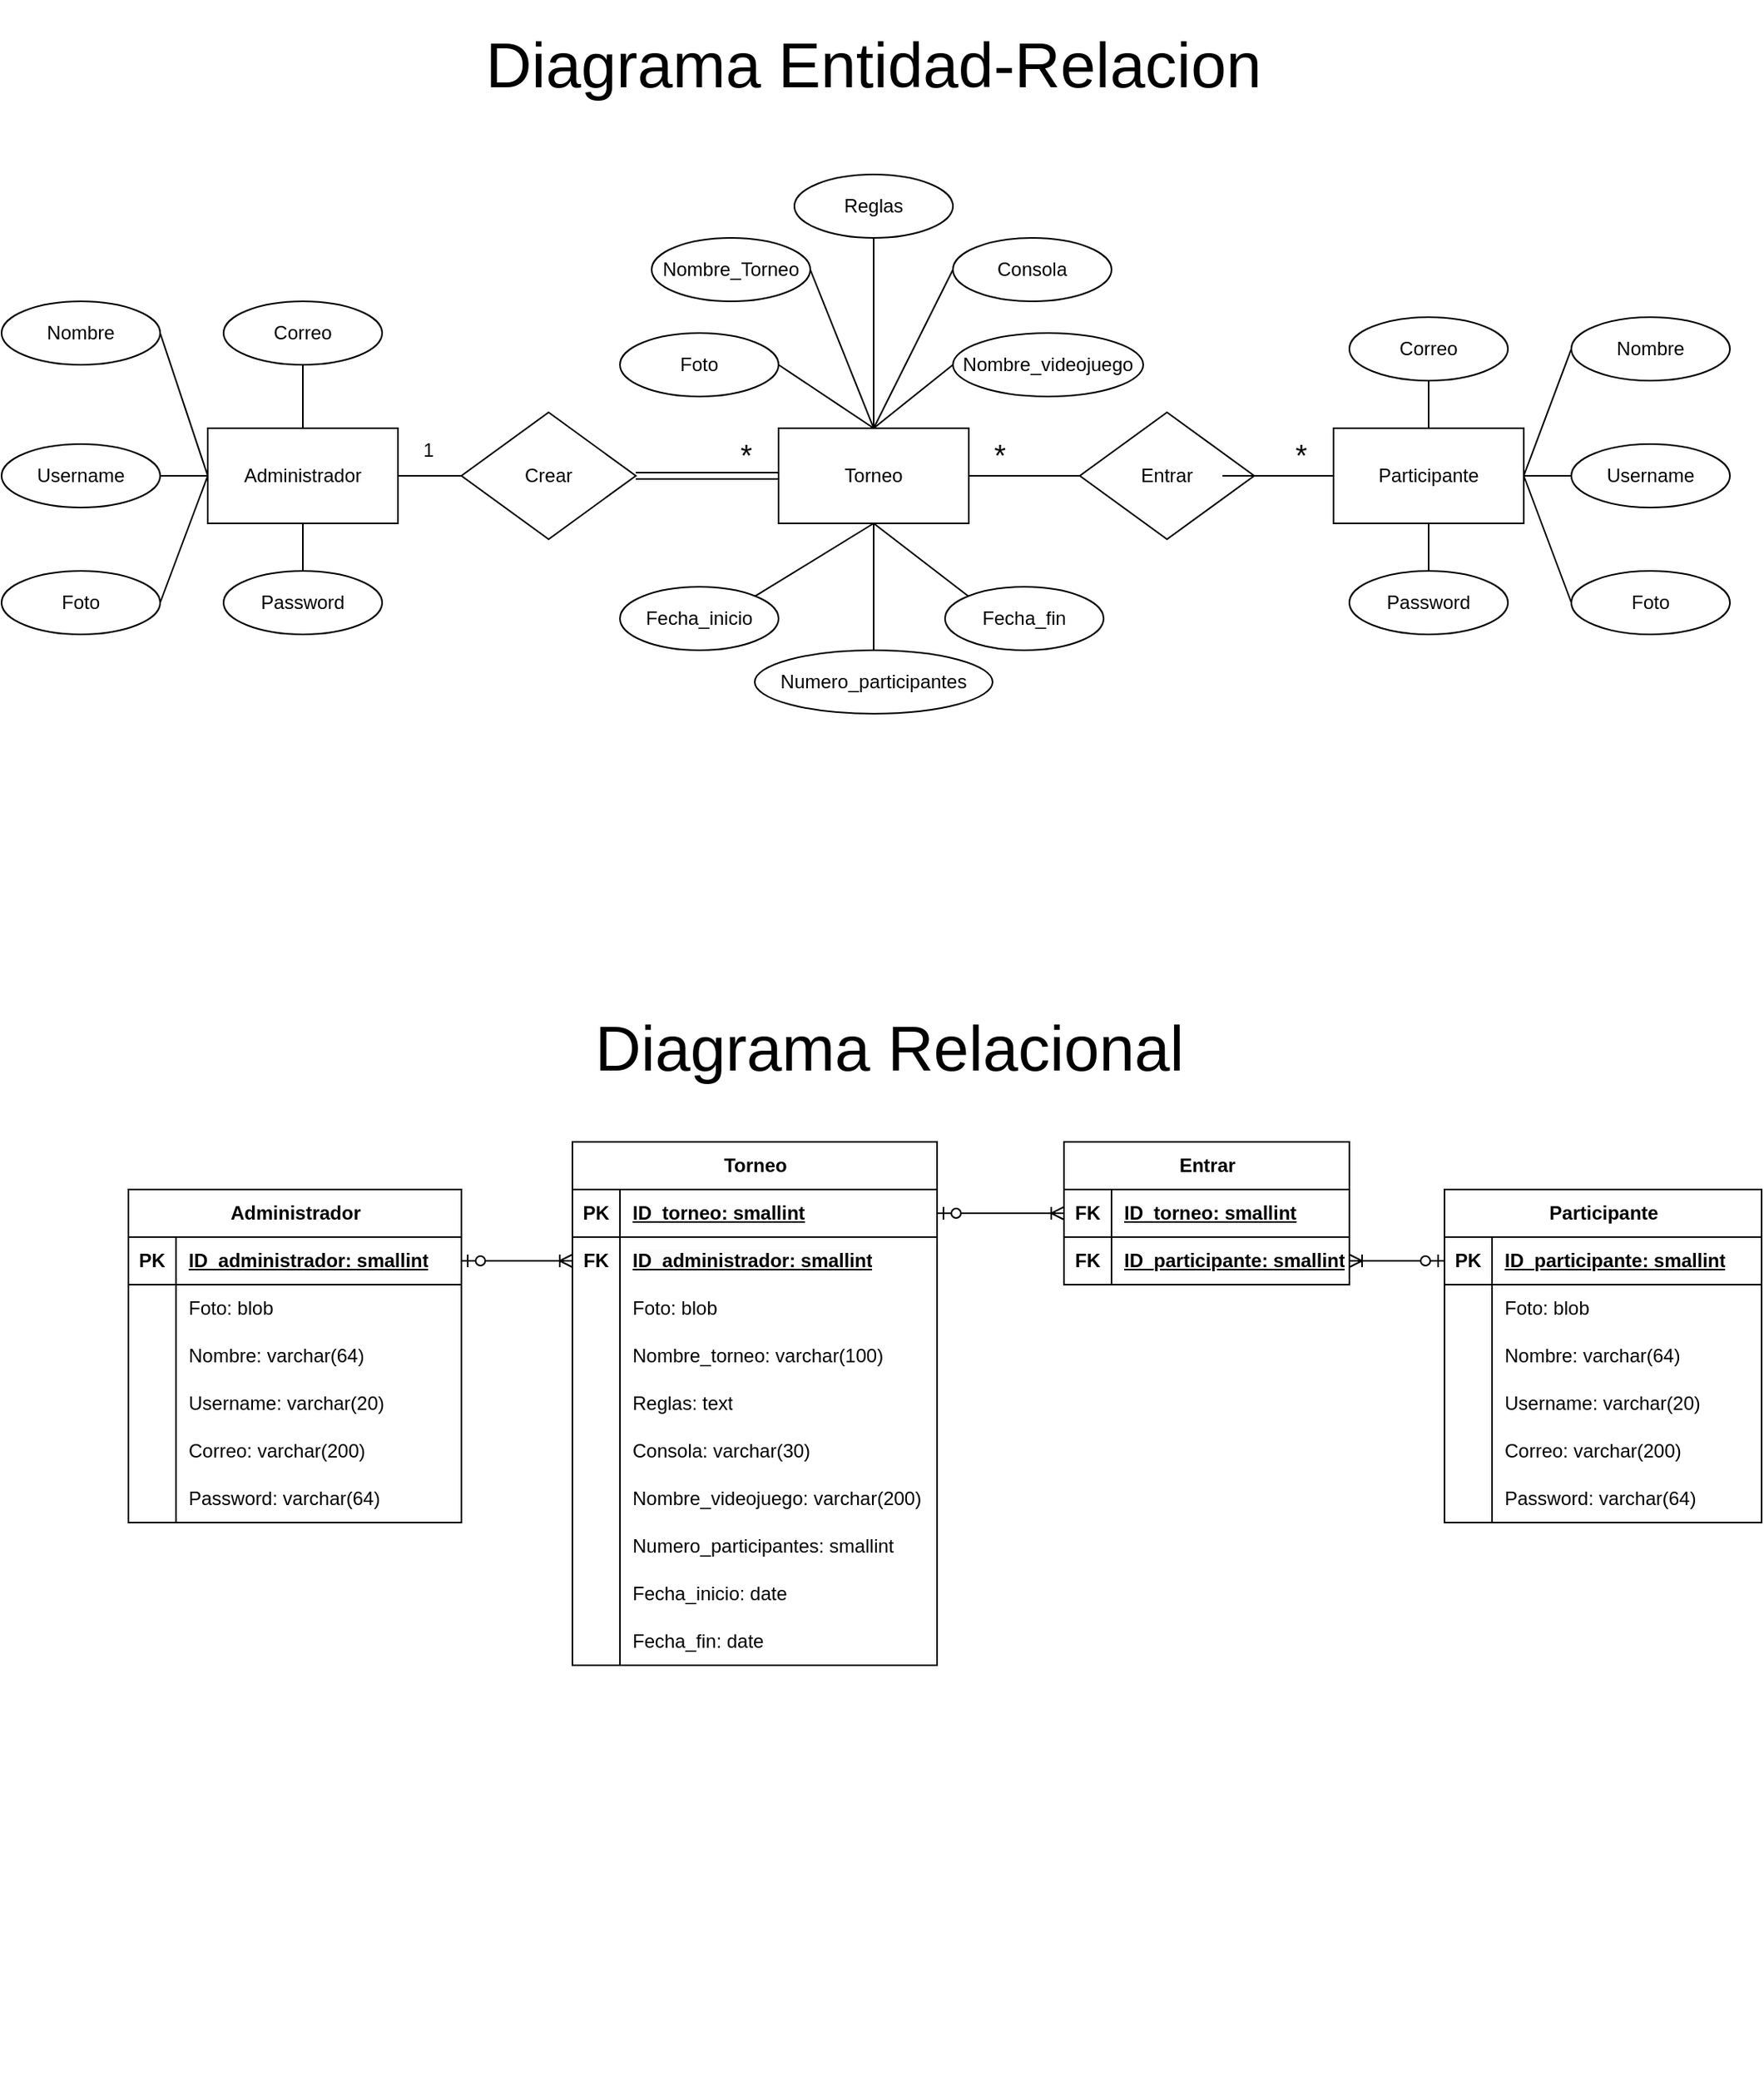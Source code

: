 <mxfile version="22.0.5" type="google">
  <diagram name="Página-1" id="SsuITyZfXZ8q0rn3vJ_2">
    <mxGraphModel grid="1" page="1" gridSize="10" guides="1" tooltips="1" connect="1" arrows="1" fold="1" pageScale="1" pageWidth="827" pageHeight="1169" math="0" shadow="0">
      <root>
        <mxCell id="0" />
        <mxCell id="1" parent="0" />
        <mxCell id="tMZ_j8s4Pi7NYVLvm69E-1" value="Participante" style="rounded=0;whiteSpace=wrap;html=1;" vertex="1" parent="1">
          <mxGeometry x="660" y="30" width="120" height="60" as="geometry" />
        </mxCell>
        <mxCell id="tMZ_j8s4Pi7NYVLvm69E-2" value="Entrar" style="rhombus;whiteSpace=wrap;html=1;" vertex="1" parent="1">
          <mxGeometry x="500" y="20" width="110" height="80" as="geometry" />
        </mxCell>
        <mxCell id="tMZ_j8s4Pi7NYVLvm69E-3" value="Administrador" style="rounded=0;whiteSpace=wrap;html=1;" vertex="1" parent="1">
          <mxGeometry x="-50" y="30" width="120" height="60" as="geometry" />
        </mxCell>
        <mxCell id="tMZ_j8s4Pi7NYVLvm69E-4" value="Torneo" style="rounded=0;whiteSpace=wrap;html=1;" vertex="1" parent="1">
          <mxGeometry x="310" y="30" width="120" height="60" as="geometry" />
        </mxCell>
        <mxCell id="tMZ_j8s4Pi7NYVLvm69E-6" value="Crear" style="rhombus;whiteSpace=wrap;html=1;" vertex="1" parent="1">
          <mxGeometry x="110" y="20" width="110" height="80" as="geometry" />
        </mxCell>
        <mxCell id="tMZ_j8s4Pi7NYVLvm69E-7" value="" style="endArrow=none;html=1;rounded=0;exitX=1;exitY=0.5;exitDx=0;exitDy=0;entryX=0;entryY=0.5;entryDx=0;entryDy=0;" edge="1" parent="1" target="tMZ_j8s4Pi7NYVLvm69E-1">
          <mxGeometry relative="1" as="geometry">
            <mxPoint x="590" y="60" as="sourcePoint" />
            <mxPoint x="660" y="80" as="targetPoint" />
          </mxGeometry>
        </mxCell>
        <mxCell id="tMZ_j8s4Pi7NYVLvm69E-8" value="" style="endArrow=none;html=1;rounded=0;exitX=1;exitY=0.5;exitDx=0;exitDy=0;entryX=0;entryY=0.5;entryDx=0;entryDy=0;" edge="1" parent="1" source="tMZ_j8s4Pi7NYVLvm69E-4" target="tMZ_j8s4Pi7NYVLvm69E-2">
          <mxGeometry relative="1" as="geometry">
            <mxPoint x="600" y="70" as="sourcePoint" />
            <mxPoint x="640" y="70" as="targetPoint" />
          </mxGeometry>
        </mxCell>
        <mxCell id="tMZ_j8s4Pi7NYVLvm69E-10" value="" style="endArrow=none;html=1;rounded=0;exitX=1;exitY=0.5;exitDx=0;exitDy=0;entryX=0;entryY=0.5;entryDx=0;entryDy=0;" edge="1" parent="1" source="tMZ_j8s4Pi7NYVLvm69E-3" target="tMZ_j8s4Pi7NYVLvm69E-6">
          <mxGeometry relative="1" as="geometry">
            <mxPoint x="200" y="70" as="sourcePoint" />
            <mxPoint x="80" y="60" as="targetPoint" />
          </mxGeometry>
        </mxCell>
        <mxCell id="tMZ_j8s4Pi7NYVLvm69E-16" value="" style="shape=link;html=1;rounded=0;entryX=0;entryY=0.5;entryDx=0;entryDy=0;exitX=1;exitY=0.5;exitDx=0;exitDy=0;" edge="1" parent="1" source="tMZ_j8s4Pi7NYVLvm69E-6" target="tMZ_j8s4Pi7NYVLvm69E-4">
          <mxGeometry relative="1" as="geometry">
            <mxPoint x="254" y="130" as="sourcePoint" />
            <mxPoint x="414" y="130" as="targetPoint" />
          </mxGeometry>
        </mxCell>
        <mxCell id="tMZ_j8s4Pi7NYVLvm69E-21" value="1" style="text;strokeColor=none;fillColor=none;spacingLeft=4;spacingRight=4;overflow=hidden;rotatable=0;points=[[0,0.5],[1,0.5]];portConstraint=eastwest;fontSize=12;whiteSpace=wrap;html=1;" vertex="1" parent="1">
          <mxGeometry x="80" y="30" width="20" height="30" as="geometry" />
        </mxCell>
        <mxCell id="tMZ_j8s4Pi7NYVLvm69E-22" value="&lt;font style=&quot;font-size: 19px;&quot;&gt;*&lt;/font&gt;" style="text;strokeColor=none;fillColor=none;spacingLeft=4;spacingRight=4;overflow=hidden;rotatable=0;points=[[0,0.5],[1,0.5]];portConstraint=eastwest;fontSize=12;whiteSpace=wrap;html=1;" vertex="1" parent="1">
          <mxGeometry x="280" y="30" width="20" height="30" as="geometry" />
        </mxCell>
        <mxCell id="tMZ_j8s4Pi7NYVLvm69E-24" value="&lt;font style=&quot;font-size: 19px;&quot;&gt;*&lt;/font&gt;" style="text;strokeColor=none;fillColor=none;spacingLeft=4;spacingRight=4;overflow=hidden;rotatable=0;points=[[0,0.5],[1,0.5]];portConstraint=eastwest;fontSize=12;whiteSpace=wrap;html=1;" vertex="1" parent="1">
          <mxGeometry x="440" y="30" width="20" height="30" as="geometry" />
        </mxCell>
        <mxCell id="tMZ_j8s4Pi7NYVLvm69E-25" value="Administrador" style="shape=table;startSize=30;container=1;collapsible=1;childLayout=tableLayout;fixedRows=1;rowLines=0;fontStyle=1;align=center;resizeLast=1;html=1;" vertex="1" parent="1">
          <mxGeometry x="-100" y="510" width="210" height="210" as="geometry">
            <mxRectangle x="-80" y="510" width="120" height="30" as="alternateBounds" />
          </mxGeometry>
        </mxCell>
        <mxCell id="tMZ_j8s4Pi7NYVLvm69E-26" value="" style="shape=tableRow;horizontal=0;startSize=0;swimlaneHead=0;swimlaneBody=0;fillColor=none;collapsible=0;dropTarget=0;points=[[0,0.5],[1,0.5]];portConstraint=eastwest;top=0;left=0;right=0;bottom=1;" vertex="1" parent="tMZ_j8s4Pi7NYVLvm69E-25">
          <mxGeometry y="30" width="210" height="30" as="geometry" />
        </mxCell>
        <mxCell id="tMZ_j8s4Pi7NYVLvm69E-27" value="PK" style="shape=partialRectangle;connectable=0;fillColor=none;top=0;left=0;bottom=0;right=0;fontStyle=1;overflow=hidden;whiteSpace=wrap;html=1;" vertex="1" parent="tMZ_j8s4Pi7NYVLvm69E-26">
          <mxGeometry width="30" height="30" as="geometry">
            <mxRectangle width="30" height="30" as="alternateBounds" />
          </mxGeometry>
        </mxCell>
        <mxCell id="tMZ_j8s4Pi7NYVLvm69E-28" value="ID_administrador: smallint" style="shape=partialRectangle;connectable=0;fillColor=none;top=0;left=0;bottom=0;right=0;align=left;spacingLeft=6;fontStyle=5;overflow=hidden;whiteSpace=wrap;html=1;" vertex="1" parent="tMZ_j8s4Pi7NYVLvm69E-26">
          <mxGeometry x="30" width="180" height="30" as="geometry">
            <mxRectangle width="180" height="30" as="alternateBounds" />
          </mxGeometry>
        </mxCell>
        <mxCell id="tMZ_j8s4Pi7NYVLvm69E-29" value="" style="shape=tableRow;horizontal=0;startSize=0;swimlaneHead=0;swimlaneBody=0;fillColor=none;collapsible=0;dropTarget=0;points=[[0,0.5],[1,0.5]];portConstraint=eastwest;top=0;left=0;right=0;bottom=0;" vertex="1" parent="tMZ_j8s4Pi7NYVLvm69E-25">
          <mxGeometry y="60" width="210" height="30" as="geometry" />
        </mxCell>
        <mxCell id="tMZ_j8s4Pi7NYVLvm69E-30" value="" style="shape=partialRectangle;connectable=0;fillColor=none;top=0;left=0;bottom=0;right=0;editable=1;overflow=hidden;whiteSpace=wrap;html=1;" vertex="1" parent="tMZ_j8s4Pi7NYVLvm69E-29">
          <mxGeometry width="30" height="30" as="geometry">
            <mxRectangle width="30" height="30" as="alternateBounds" />
          </mxGeometry>
        </mxCell>
        <mxCell id="tMZ_j8s4Pi7NYVLvm69E-31" value="Foto: blob" style="shape=partialRectangle;connectable=0;fillColor=none;top=0;left=0;bottom=0;right=0;align=left;spacingLeft=6;overflow=hidden;whiteSpace=wrap;html=1;" vertex="1" parent="tMZ_j8s4Pi7NYVLvm69E-29">
          <mxGeometry x="30" width="180" height="30" as="geometry">
            <mxRectangle width="180" height="30" as="alternateBounds" />
          </mxGeometry>
        </mxCell>
        <mxCell id="tMZ_j8s4Pi7NYVLvm69E-32" value="" style="shape=tableRow;horizontal=0;startSize=0;swimlaneHead=0;swimlaneBody=0;fillColor=none;collapsible=0;dropTarget=0;points=[[0,0.5],[1,0.5]];portConstraint=eastwest;top=0;left=0;right=0;bottom=0;" vertex="1" parent="tMZ_j8s4Pi7NYVLvm69E-25">
          <mxGeometry y="90" width="210" height="30" as="geometry" />
        </mxCell>
        <mxCell id="tMZ_j8s4Pi7NYVLvm69E-33" value="" style="shape=partialRectangle;connectable=0;fillColor=none;top=0;left=0;bottom=0;right=0;editable=1;overflow=hidden;whiteSpace=wrap;html=1;" vertex="1" parent="tMZ_j8s4Pi7NYVLvm69E-32">
          <mxGeometry width="30" height="30" as="geometry">
            <mxRectangle width="30" height="30" as="alternateBounds" />
          </mxGeometry>
        </mxCell>
        <mxCell id="tMZ_j8s4Pi7NYVLvm69E-34" value="Nombre: varchar(64)" style="shape=partialRectangle;connectable=0;fillColor=none;top=0;left=0;bottom=0;right=0;align=left;spacingLeft=6;overflow=hidden;whiteSpace=wrap;html=1;" vertex="1" parent="tMZ_j8s4Pi7NYVLvm69E-32">
          <mxGeometry x="30" width="180" height="30" as="geometry">
            <mxRectangle width="180" height="30" as="alternateBounds" />
          </mxGeometry>
        </mxCell>
        <mxCell id="tMZ_j8s4Pi7NYVLvm69E-35" value="" style="shape=tableRow;horizontal=0;startSize=0;swimlaneHead=0;swimlaneBody=0;fillColor=none;collapsible=0;dropTarget=0;points=[[0,0.5],[1,0.5]];portConstraint=eastwest;top=0;left=0;right=0;bottom=0;" vertex="1" parent="tMZ_j8s4Pi7NYVLvm69E-25">
          <mxGeometry y="120" width="210" height="30" as="geometry" />
        </mxCell>
        <mxCell id="tMZ_j8s4Pi7NYVLvm69E-36" value="" style="shape=partialRectangle;connectable=0;fillColor=none;top=0;left=0;bottom=0;right=0;editable=1;overflow=hidden;whiteSpace=wrap;html=1;" vertex="1" parent="tMZ_j8s4Pi7NYVLvm69E-35">
          <mxGeometry width="30" height="30" as="geometry">
            <mxRectangle width="30" height="30" as="alternateBounds" />
          </mxGeometry>
        </mxCell>
        <mxCell id="tMZ_j8s4Pi7NYVLvm69E-37" value="Username: varchar(20)" style="shape=partialRectangle;connectable=0;fillColor=none;top=0;left=0;bottom=0;right=0;align=left;spacingLeft=6;overflow=hidden;whiteSpace=wrap;html=1;" vertex="1" parent="tMZ_j8s4Pi7NYVLvm69E-35">
          <mxGeometry x="30" width="180" height="30" as="geometry">
            <mxRectangle width="180" height="30" as="alternateBounds" />
          </mxGeometry>
        </mxCell>
        <mxCell id="tMZ_j8s4Pi7NYVLvm69E-181" style="shape=tableRow;horizontal=0;startSize=0;swimlaneHead=0;swimlaneBody=0;fillColor=none;collapsible=0;dropTarget=0;points=[[0,0.5],[1,0.5]];portConstraint=eastwest;top=0;left=0;right=0;bottom=0;" vertex="1" parent="tMZ_j8s4Pi7NYVLvm69E-25">
          <mxGeometry y="150" width="210" height="30" as="geometry" />
        </mxCell>
        <mxCell id="tMZ_j8s4Pi7NYVLvm69E-182" style="shape=partialRectangle;connectable=0;fillColor=none;top=0;left=0;bottom=0;right=0;editable=1;overflow=hidden;whiteSpace=wrap;html=1;" vertex="1" parent="tMZ_j8s4Pi7NYVLvm69E-181">
          <mxGeometry width="30" height="30" as="geometry">
            <mxRectangle width="30" height="30" as="alternateBounds" />
          </mxGeometry>
        </mxCell>
        <mxCell id="tMZ_j8s4Pi7NYVLvm69E-183" value="Correo: varchar(200)" style="shape=partialRectangle;connectable=0;fillColor=none;top=0;left=0;bottom=0;right=0;align=left;spacingLeft=6;overflow=hidden;whiteSpace=wrap;html=1;" vertex="1" parent="tMZ_j8s4Pi7NYVLvm69E-181">
          <mxGeometry x="30" width="180" height="30" as="geometry">
            <mxRectangle width="180" height="30" as="alternateBounds" />
          </mxGeometry>
        </mxCell>
        <mxCell id="tMZ_j8s4Pi7NYVLvm69E-184" style="shape=tableRow;horizontal=0;startSize=0;swimlaneHead=0;swimlaneBody=0;fillColor=none;collapsible=0;dropTarget=0;points=[[0,0.5],[1,0.5]];portConstraint=eastwest;top=0;left=0;right=0;bottom=0;" vertex="1" parent="tMZ_j8s4Pi7NYVLvm69E-25">
          <mxGeometry y="180" width="210" height="30" as="geometry" />
        </mxCell>
        <mxCell id="tMZ_j8s4Pi7NYVLvm69E-185" style="shape=partialRectangle;connectable=0;fillColor=none;top=0;left=0;bottom=0;right=0;editable=1;overflow=hidden;whiteSpace=wrap;html=1;" vertex="1" parent="tMZ_j8s4Pi7NYVLvm69E-184">
          <mxGeometry width="30" height="30" as="geometry">
            <mxRectangle width="30" height="30" as="alternateBounds" />
          </mxGeometry>
        </mxCell>
        <mxCell id="tMZ_j8s4Pi7NYVLvm69E-186" value="Password: varchar(64)" style="shape=partialRectangle;connectable=0;fillColor=none;top=0;left=0;bottom=0;right=0;align=left;spacingLeft=6;overflow=hidden;whiteSpace=wrap;html=1;" vertex="1" parent="tMZ_j8s4Pi7NYVLvm69E-184">
          <mxGeometry x="30" width="180" height="30" as="geometry">
            <mxRectangle width="180" height="30" as="alternateBounds" />
          </mxGeometry>
        </mxCell>
        <mxCell id="tMZ_j8s4Pi7NYVLvm69E-38" value="Torneo" style="shape=table;startSize=30;container=1;collapsible=1;childLayout=tableLayout;fixedRows=1;rowLines=0;fontStyle=1;align=center;resizeLast=1;html=1;" vertex="1" parent="1">
          <mxGeometry x="180" y="480" width="230" height="330" as="geometry" />
        </mxCell>
        <mxCell id="tMZ_j8s4Pi7NYVLvm69E-39" value="" style="shape=tableRow;horizontal=0;startSize=0;swimlaneHead=0;swimlaneBody=0;fillColor=none;collapsible=0;dropTarget=0;points=[[0,0.5],[1,0.5]];portConstraint=eastwest;top=0;left=0;right=0;bottom=1;" vertex="1" parent="tMZ_j8s4Pi7NYVLvm69E-38">
          <mxGeometry y="30" width="230" height="30" as="geometry" />
        </mxCell>
        <mxCell id="tMZ_j8s4Pi7NYVLvm69E-40" value="PK" style="shape=partialRectangle;connectable=0;fillColor=none;top=0;left=0;bottom=0;right=0;fontStyle=1;overflow=hidden;whiteSpace=wrap;html=1;" vertex="1" parent="tMZ_j8s4Pi7NYVLvm69E-39">
          <mxGeometry width="30" height="30" as="geometry">
            <mxRectangle width="30" height="30" as="alternateBounds" />
          </mxGeometry>
        </mxCell>
        <mxCell id="tMZ_j8s4Pi7NYVLvm69E-41" value="ID_torneo: smallint" style="shape=partialRectangle;connectable=0;fillColor=none;top=0;left=0;bottom=0;right=0;align=left;spacingLeft=6;fontStyle=5;overflow=hidden;whiteSpace=wrap;html=1;" vertex="1" parent="tMZ_j8s4Pi7NYVLvm69E-39">
          <mxGeometry x="30" width="200" height="30" as="geometry">
            <mxRectangle width="200" height="30" as="alternateBounds" />
          </mxGeometry>
        </mxCell>
        <mxCell id="tMZ_j8s4Pi7NYVLvm69E-42" value="" style="shape=tableRow;horizontal=0;startSize=0;swimlaneHead=0;swimlaneBody=0;fillColor=none;collapsible=0;dropTarget=0;points=[[0,0.5],[1,0.5]];portConstraint=eastwest;top=0;left=0;right=0;bottom=0;" vertex="1" parent="tMZ_j8s4Pi7NYVLvm69E-38">
          <mxGeometry y="60" width="230" height="30" as="geometry" />
        </mxCell>
        <mxCell id="tMZ_j8s4Pi7NYVLvm69E-43" value="&lt;b&gt;FK&lt;/b&gt;" style="shape=partialRectangle;connectable=0;fillColor=none;top=0;left=0;bottom=0;right=0;editable=1;overflow=hidden;whiteSpace=wrap;html=1;" vertex="1" parent="tMZ_j8s4Pi7NYVLvm69E-42">
          <mxGeometry width="30" height="30" as="geometry">
            <mxRectangle width="30" height="30" as="alternateBounds" />
          </mxGeometry>
        </mxCell>
        <mxCell id="tMZ_j8s4Pi7NYVLvm69E-44" value="&lt;span style=&quot;color: rgb(0, 0, 0); font-family: Helvetica; font-size: 12px; font-style: normal; font-variant-ligatures: normal; font-variant-caps: normal; font-weight: 700; letter-spacing: normal; orphans: 2; text-align: left; text-indent: 0px; text-transform: none; widows: 2; word-spacing: 0px; -webkit-text-stroke-width: 0px; background-color: rgb(251, 251, 251); text-decoration: underline; float: none; display: inline !important;&quot;&gt;ID_administrador: smallint&lt;/span&gt;" style="shape=partialRectangle;connectable=0;fillColor=none;top=0;left=0;bottom=0;right=0;align=left;spacingLeft=6;overflow=hidden;whiteSpace=wrap;html=1;" vertex="1" parent="tMZ_j8s4Pi7NYVLvm69E-42">
          <mxGeometry x="30" width="200" height="30" as="geometry">
            <mxRectangle width="200" height="30" as="alternateBounds" />
          </mxGeometry>
        </mxCell>
        <mxCell id="tMZ_j8s4Pi7NYVLvm69E-45" value="" style="shape=tableRow;horizontal=0;startSize=0;swimlaneHead=0;swimlaneBody=0;fillColor=none;collapsible=0;dropTarget=0;points=[[0,0.5],[1,0.5]];portConstraint=eastwest;top=0;left=0;right=0;bottom=0;" vertex="1" parent="tMZ_j8s4Pi7NYVLvm69E-38">
          <mxGeometry y="90" width="230" height="30" as="geometry" />
        </mxCell>
        <mxCell id="tMZ_j8s4Pi7NYVLvm69E-46" value="" style="shape=partialRectangle;connectable=0;fillColor=none;top=0;left=0;bottom=0;right=0;editable=1;overflow=hidden;whiteSpace=wrap;html=1;" vertex="1" parent="tMZ_j8s4Pi7NYVLvm69E-45">
          <mxGeometry width="30" height="30" as="geometry">
            <mxRectangle width="30" height="30" as="alternateBounds" />
          </mxGeometry>
        </mxCell>
        <mxCell id="tMZ_j8s4Pi7NYVLvm69E-47" value="Foto: blob" style="shape=partialRectangle;connectable=0;fillColor=none;top=0;left=0;bottom=0;right=0;align=left;spacingLeft=6;overflow=hidden;whiteSpace=wrap;html=1;" vertex="1" parent="tMZ_j8s4Pi7NYVLvm69E-45">
          <mxGeometry x="30" width="200" height="30" as="geometry">
            <mxRectangle width="200" height="30" as="alternateBounds" />
          </mxGeometry>
        </mxCell>
        <mxCell id="tMZ_j8s4Pi7NYVLvm69E-48" value="" style="shape=tableRow;horizontal=0;startSize=0;swimlaneHead=0;swimlaneBody=0;fillColor=none;collapsible=0;dropTarget=0;points=[[0,0.5],[1,0.5]];portConstraint=eastwest;top=0;left=0;right=0;bottom=0;" vertex="1" parent="tMZ_j8s4Pi7NYVLvm69E-38">
          <mxGeometry y="120" width="230" height="30" as="geometry" />
        </mxCell>
        <mxCell id="tMZ_j8s4Pi7NYVLvm69E-49" value="" style="shape=partialRectangle;connectable=0;fillColor=none;top=0;left=0;bottom=0;right=0;editable=1;overflow=hidden;whiteSpace=wrap;html=1;" vertex="1" parent="tMZ_j8s4Pi7NYVLvm69E-48">
          <mxGeometry width="30" height="30" as="geometry">
            <mxRectangle width="30" height="30" as="alternateBounds" />
          </mxGeometry>
        </mxCell>
        <mxCell id="tMZ_j8s4Pi7NYVLvm69E-50" value="Nombre_torneo: varchar(100)" style="shape=partialRectangle;connectable=0;fillColor=none;top=0;left=0;bottom=0;right=0;align=left;spacingLeft=6;overflow=hidden;whiteSpace=wrap;html=1;" vertex="1" parent="tMZ_j8s4Pi7NYVLvm69E-48">
          <mxGeometry x="30" width="200" height="30" as="geometry">
            <mxRectangle width="200" height="30" as="alternateBounds" />
          </mxGeometry>
        </mxCell>
        <mxCell id="tMZ_j8s4Pi7NYVLvm69E-193" style="shape=tableRow;horizontal=0;startSize=0;swimlaneHead=0;swimlaneBody=0;fillColor=none;collapsible=0;dropTarget=0;points=[[0,0.5],[1,0.5]];portConstraint=eastwest;top=0;left=0;right=0;bottom=0;" vertex="1" parent="tMZ_j8s4Pi7NYVLvm69E-38">
          <mxGeometry y="150" width="230" height="30" as="geometry" />
        </mxCell>
        <mxCell id="tMZ_j8s4Pi7NYVLvm69E-194" style="shape=partialRectangle;connectable=0;fillColor=none;top=0;left=0;bottom=0;right=0;editable=1;overflow=hidden;whiteSpace=wrap;html=1;" vertex="1" parent="tMZ_j8s4Pi7NYVLvm69E-193">
          <mxGeometry width="30" height="30" as="geometry">
            <mxRectangle width="30" height="30" as="alternateBounds" />
          </mxGeometry>
        </mxCell>
        <mxCell id="tMZ_j8s4Pi7NYVLvm69E-195" value="Reglas: text" style="shape=partialRectangle;connectable=0;fillColor=none;top=0;left=0;bottom=0;right=0;align=left;spacingLeft=6;overflow=hidden;whiteSpace=wrap;html=1;" vertex="1" parent="tMZ_j8s4Pi7NYVLvm69E-193">
          <mxGeometry x="30" width="200" height="30" as="geometry">
            <mxRectangle width="200" height="30" as="alternateBounds" />
          </mxGeometry>
        </mxCell>
        <mxCell id="tMZ_j8s4Pi7NYVLvm69E-196" style="shape=tableRow;horizontal=0;startSize=0;swimlaneHead=0;swimlaneBody=0;fillColor=none;collapsible=0;dropTarget=0;points=[[0,0.5],[1,0.5]];portConstraint=eastwest;top=0;left=0;right=0;bottom=0;" vertex="1" parent="tMZ_j8s4Pi7NYVLvm69E-38">
          <mxGeometry y="180" width="230" height="30" as="geometry" />
        </mxCell>
        <mxCell id="tMZ_j8s4Pi7NYVLvm69E-197" style="shape=partialRectangle;connectable=0;fillColor=none;top=0;left=0;bottom=0;right=0;editable=1;overflow=hidden;whiteSpace=wrap;html=1;" vertex="1" parent="tMZ_j8s4Pi7NYVLvm69E-196">
          <mxGeometry width="30" height="30" as="geometry">
            <mxRectangle width="30" height="30" as="alternateBounds" />
          </mxGeometry>
        </mxCell>
        <mxCell id="tMZ_j8s4Pi7NYVLvm69E-198" value="Consola: varchar(30)" style="shape=partialRectangle;connectable=0;fillColor=none;top=0;left=0;bottom=0;right=0;align=left;spacingLeft=6;overflow=hidden;whiteSpace=wrap;html=1;" vertex="1" parent="tMZ_j8s4Pi7NYVLvm69E-196">
          <mxGeometry x="30" width="200" height="30" as="geometry">
            <mxRectangle width="200" height="30" as="alternateBounds" />
          </mxGeometry>
        </mxCell>
        <mxCell id="tMZ_j8s4Pi7NYVLvm69E-199" style="shape=tableRow;horizontal=0;startSize=0;swimlaneHead=0;swimlaneBody=0;fillColor=none;collapsible=0;dropTarget=0;points=[[0,0.5],[1,0.5]];portConstraint=eastwest;top=0;left=0;right=0;bottom=0;" vertex="1" parent="tMZ_j8s4Pi7NYVLvm69E-38">
          <mxGeometry y="210" width="230" height="30" as="geometry" />
        </mxCell>
        <mxCell id="tMZ_j8s4Pi7NYVLvm69E-200" style="shape=partialRectangle;connectable=0;fillColor=none;top=0;left=0;bottom=0;right=0;editable=1;overflow=hidden;whiteSpace=wrap;html=1;" vertex="1" parent="tMZ_j8s4Pi7NYVLvm69E-199">
          <mxGeometry width="30" height="30" as="geometry">
            <mxRectangle width="30" height="30" as="alternateBounds" />
          </mxGeometry>
        </mxCell>
        <mxCell id="tMZ_j8s4Pi7NYVLvm69E-201" value="Nombre_videojuego: varchar(200)" style="shape=partialRectangle;connectable=0;fillColor=none;top=0;left=0;bottom=0;right=0;align=left;spacingLeft=6;overflow=hidden;whiteSpace=wrap;html=1;" vertex="1" parent="tMZ_j8s4Pi7NYVLvm69E-199">
          <mxGeometry x="30" width="200" height="30" as="geometry">
            <mxRectangle width="200" height="30" as="alternateBounds" />
          </mxGeometry>
        </mxCell>
        <mxCell id="tMZ_j8s4Pi7NYVLvm69E-202" style="shape=tableRow;horizontal=0;startSize=0;swimlaneHead=0;swimlaneBody=0;fillColor=none;collapsible=0;dropTarget=0;points=[[0,0.5],[1,0.5]];portConstraint=eastwest;top=0;left=0;right=0;bottom=0;" vertex="1" parent="tMZ_j8s4Pi7NYVLvm69E-38">
          <mxGeometry y="240" width="230" height="30" as="geometry" />
        </mxCell>
        <mxCell id="tMZ_j8s4Pi7NYVLvm69E-203" style="shape=partialRectangle;connectable=0;fillColor=none;top=0;left=0;bottom=0;right=0;editable=1;overflow=hidden;whiteSpace=wrap;html=1;" vertex="1" parent="tMZ_j8s4Pi7NYVLvm69E-202">
          <mxGeometry width="30" height="30" as="geometry">
            <mxRectangle width="30" height="30" as="alternateBounds" />
          </mxGeometry>
        </mxCell>
        <mxCell id="tMZ_j8s4Pi7NYVLvm69E-204" value="Numero_participantes: smallint" style="shape=partialRectangle;connectable=0;fillColor=none;top=0;left=0;bottom=0;right=0;align=left;spacingLeft=6;overflow=hidden;whiteSpace=wrap;html=1;" vertex="1" parent="tMZ_j8s4Pi7NYVLvm69E-202">
          <mxGeometry x="30" width="200" height="30" as="geometry">
            <mxRectangle width="200" height="30" as="alternateBounds" />
          </mxGeometry>
        </mxCell>
        <mxCell id="tMZ_j8s4Pi7NYVLvm69E-205" style="shape=tableRow;horizontal=0;startSize=0;swimlaneHead=0;swimlaneBody=0;fillColor=none;collapsible=0;dropTarget=0;points=[[0,0.5],[1,0.5]];portConstraint=eastwest;top=0;left=0;right=0;bottom=0;" vertex="1" parent="tMZ_j8s4Pi7NYVLvm69E-38">
          <mxGeometry y="270" width="230" height="30" as="geometry" />
        </mxCell>
        <mxCell id="tMZ_j8s4Pi7NYVLvm69E-206" style="shape=partialRectangle;connectable=0;fillColor=none;top=0;left=0;bottom=0;right=0;editable=1;overflow=hidden;whiteSpace=wrap;html=1;" vertex="1" parent="tMZ_j8s4Pi7NYVLvm69E-205">
          <mxGeometry width="30" height="30" as="geometry">
            <mxRectangle width="30" height="30" as="alternateBounds" />
          </mxGeometry>
        </mxCell>
        <mxCell id="tMZ_j8s4Pi7NYVLvm69E-207" value="Fecha_inicio: date" style="shape=partialRectangle;connectable=0;fillColor=none;top=0;left=0;bottom=0;right=0;align=left;spacingLeft=6;overflow=hidden;whiteSpace=wrap;html=1;" vertex="1" parent="tMZ_j8s4Pi7NYVLvm69E-205">
          <mxGeometry x="30" width="200" height="30" as="geometry">
            <mxRectangle width="200" height="30" as="alternateBounds" />
          </mxGeometry>
        </mxCell>
        <mxCell id="tMZ_j8s4Pi7NYVLvm69E-208" style="shape=tableRow;horizontal=0;startSize=0;swimlaneHead=0;swimlaneBody=0;fillColor=none;collapsible=0;dropTarget=0;points=[[0,0.5],[1,0.5]];portConstraint=eastwest;top=0;left=0;right=0;bottom=0;" vertex="1" parent="tMZ_j8s4Pi7NYVLvm69E-38">
          <mxGeometry y="300" width="230" height="30" as="geometry" />
        </mxCell>
        <mxCell id="tMZ_j8s4Pi7NYVLvm69E-209" style="shape=partialRectangle;connectable=0;fillColor=none;top=0;left=0;bottom=0;right=0;editable=1;overflow=hidden;whiteSpace=wrap;html=1;" vertex="1" parent="tMZ_j8s4Pi7NYVLvm69E-208">
          <mxGeometry width="30" height="30" as="geometry">
            <mxRectangle width="30" height="30" as="alternateBounds" />
          </mxGeometry>
        </mxCell>
        <mxCell id="tMZ_j8s4Pi7NYVLvm69E-210" value="Fecha_fin: date" style="shape=partialRectangle;connectable=0;fillColor=none;top=0;left=0;bottom=0;right=0;align=left;spacingLeft=6;overflow=hidden;whiteSpace=wrap;html=1;" vertex="1" parent="tMZ_j8s4Pi7NYVLvm69E-208">
          <mxGeometry x="30" width="200" height="30" as="geometry">
            <mxRectangle width="200" height="30" as="alternateBounds" />
          </mxGeometry>
        </mxCell>
        <mxCell id="tMZ_j8s4Pi7NYVLvm69E-51" value="" style="edgeStyle=entityRelationEdgeStyle;fontSize=12;html=1;endArrow=ERoneToMany;startArrow=ERzeroToOne;rounded=0;exitX=1;exitY=0.5;exitDx=0;exitDy=0;entryX=0;entryY=0.5;entryDx=0;entryDy=0;" edge="1" parent="1" source="tMZ_j8s4Pi7NYVLvm69E-26" target="tMZ_j8s4Pi7NYVLvm69E-42">
          <mxGeometry width="100" height="100" relative="1" as="geometry">
            <mxPoint x="30" y="540" as="sourcePoint" />
            <mxPoint x="130" y="440" as="targetPoint" />
          </mxGeometry>
        </mxCell>
        <mxCell id="tMZ_j8s4Pi7NYVLvm69E-53" value="Participante" style="shape=table;startSize=30;container=1;collapsible=1;childLayout=tableLayout;fixedRows=1;rowLines=0;fontStyle=1;align=center;resizeLast=1;html=1;" vertex="1" parent="1">
          <mxGeometry x="730" y="510" width="200" height="210" as="geometry" />
        </mxCell>
        <mxCell id="tMZ_j8s4Pi7NYVLvm69E-54" value="" style="shape=tableRow;horizontal=0;startSize=0;swimlaneHead=0;swimlaneBody=0;fillColor=none;collapsible=0;dropTarget=0;points=[[0,0.5],[1,0.5]];portConstraint=eastwest;top=0;left=0;right=0;bottom=1;" vertex="1" parent="tMZ_j8s4Pi7NYVLvm69E-53">
          <mxGeometry y="30" width="200" height="30" as="geometry" />
        </mxCell>
        <mxCell id="tMZ_j8s4Pi7NYVLvm69E-55" value="PK" style="shape=partialRectangle;connectable=0;fillColor=none;top=0;left=0;bottom=0;right=0;fontStyle=1;overflow=hidden;whiteSpace=wrap;html=1;" vertex="1" parent="tMZ_j8s4Pi7NYVLvm69E-54">
          <mxGeometry width="30" height="30" as="geometry">
            <mxRectangle width="30" height="30" as="alternateBounds" />
          </mxGeometry>
        </mxCell>
        <mxCell id="tMZ_j8s4Pi7NYVLvm69E-56" value="ID_participante: smallint" style="shape=partialRectangle;connectable=0;fillColor=none;top=0;left=0;bottom=0;right=0;align=left;spacingLeft=6;fontStyle=5;overflow=hidden;whiteSpace=wrap;html=1;" vertex="1" parent="tMZ_j8s4Pi7NYVLvm69E-54">
          <mxGeometry x="30" width="170" height="30" as="geometry">
            <mxRectangle width="170" height="30" as="alternateBounds" />
          </mxGeometry>
        </mxCell>
        <mxCell id="tMZ_j8s4Pi7NYVLvm69E-57" value="" style="shape=tableRow;horizontal=0;startSize=0;swimlaneHead=0;swimlaneBody=0;fillColor=none;collapsible=0;dropTarget=0;points=[[0,0.5],[1,0.5]];portConstraint=eastwest;top=0;left=0;right=0;bottom=0;" vertex="1" parent="tMZ_j8s4Pi7NYVLvm69E-53">
          <mxGeometry y="60" width="200" height="30" as="geometry" />
        </mxCell>
        <mxCell id="tMZ_j8s4Pi7NYVLvm69E-58" value="" style="shape=partialRectangle;connectable=0;fillColor=none;top=0;left=0;bottom=0;right=0;editable=1;overflow=hidden;whiteSpace=wrap;html=1;" vertex="1" parent="tMZ_j8s4Pi7NYVLvm69E-57">
          <mxGeometry width="30" height="30" as="geometry">
            <mxRectangle width="30" height="30" as="alternateBounds" />
          </mxGeometry>
        </mxCell>
        <mxCell id="tMZ_j8s4Pi7NYVLvm69E-59" value="Foto: blob" style="shape=partialRectangle;connectable=0;fillColor=none;top=0;left=0;bottom=0;right=0;align=left;spacingLeft=6;overflow=hidden;whiteSpace=wrap;html=1;" vertex="1" parent="tMZ_j8s4Pi7NYVLvm69E-57">
          <mxGeometry x="30" width="170" height="30" as="geometry">
            <mxRectangle width="170" height="30" as="alternateBounds" />
          </mxGeometry>
        </mxCell>
        <mxCell id="tMZ_j8s4Pi7NYVLvm69E-60" value="" style="shape=tableRow;horizontal=0;startSize=0;swimlaneHead=0;swimlaneBody=0;fillColor=none;collapsible=0;dropTarget=0;points=[[0,0.5],[1,0.5]];portConstraint=eastwest;top=0;left=0;right=0;bottom=0;" vertex="1" parent="tMZ_j8s4Pi7NYVLvm69E-53">
          <mxGeometry y="90" width="200" height="30" as="geometry" />
        </mxCell>
        <mxCell id="tMZ_j8s4Pi7NYVLvm69E-61" value="" style="shape=partialRectangle;connectable=0;fillColor=none;top=0;left=0;bottom=0;right=0;editable=1;overflow=hidden;whiteSpace=wrap;html=1;" vertex="1" parent="tMZ_j8s4Pi7NYVLvm69E-60">
          <mxGeometry width="30" height="30" as="geometry">
            <mxRectangle width="30" height="30" as="alternateBounds" />
          </mxGeometry>
        </mxCell>
        <mxCell id="tMZ_j8s4Pi7NYVLvm69E-62" value="Nombre: varchar(64)" style="shape=partialRectangle;connectable=0;fillColor=none;top=0;left=0;bottom=0;right=0;align=left;spacingLeft=6;overflow=hidden;whiteSpace=wrap;html=1;" vertex="1" parent="tMZ_j8s4Pi7NYVLvm69E-60">
          <mxGeometry x="30" width="170" height="30" as="geometry">
            <mxRectangle width="170" height="30" as="alternateBounds" />
          </mxGeometry>
        </mxCell>
        <mxCell id="tMZ_j8s4Pi7NYVLvm69E-63" value="" style="shape=tableRow;horizontal=0;startSize=0;swimlaneHead=0;swimlaneBody=0;fillColor=none;collapsible=0;dropTarget=0;points=[[0,0.5],[1,0.5]];portConstraint=eastwest;top=0;left=0;right=0;bottom=0;" vertex="1" parent="tMZ_j8s4Pi7NYVLvm69E-53">
          <mxGeometry y="120" width="200" height="30" as="geometry" />
        </mxCell>
        <mxCell id="tMZ_j8s4Pi7NYVLvm69E-64" value="" style="shape=partialRectangle;connectable=0;fillColor=none;top=0;left=0;bottom=0;right=0;editable=1;overflow=hidden;whiteSpace=wrap;html=1;" vertex="1" parent="tMZ_j8s4Pi7NYVLvm69E-63">
          <mxGeometry width="30" height="30" as="geometry">
            <mxRectangle width="30" height="30" as="alternateBounds" />
          </mxGeometry>
        </mxCell>
        <mxCell id="tMZ_j8s4Pi7NYVLvm69E-65" value="Username: varchar(20)" style="shape=partialRectangle;connectable=0;fillColor=none;top=0;left=0;bottom=0;right=0;align=left;spacingLeft=6;overflow=hidden;whiteSpace=wrap;html=1;" vertex="1" parent="tMZ_j8s4Pi7NYVLvm69E-63">
          <mxGeometry x="30" width="170" height="30" as="geometry">
            <mxRectangle width="170" height="30" as="alternateBounds" />
          </mxGeometry>
        </mxCell>
        <mxCell id="tMZ_j8s4Pi7NYVLvm69E-187" style="shape=tableRow;horizontal=0;startSize=0;swimlaneHead=0;swimlaneBody=0;fillColor=none;collapsible=0;dropTarget=0;points=[[0,0.5],[1,0.5]];portConstraint=eastwest;top=0;left=0;right=0;bottom=0;" vertex="1" parent="tMZ_j8s4Pi7NYVLvm69E-53">
          <mxGeometry y="150" width="200" height="30" as="geometry" />
        </mxCell>
        <mxCell id="tMZ_j8s4Pi7NYVLvm69E-188" style="shape=partialRectangle;connectable=0;fillColor=none;top=0;left=0;bottom=0;right=0;editable=1;overflow=hidden;whiteSpace=wrap;html=1;" vertex="1" parent="tMZ_j8s4Pi7NYVLvm69E-187">
          <mxGeometry width="30" height="30" as="geometry">
            <mxRectangle width="30" height="30" as="alternateBounds" />
          </mxGeometry>
        </mxCell>
        <mxCell id="tMZ_j8s4Pi7NYVLvm69E-189" value="Correo: varchar(200)" style="shape=partialRectangle;connectable=0;fillColor=none;top=0;left=0;bottom=0;right=0;align=left;spacingLeft=6;overflow=hidden;whiteSpace=wrap;html=1;" vertex="1" parent="tMZ_j8s4Pi7NYVLvm69E-187">
          <mxGeometry x="30" width="170" height="30" as="geometry">
            <mxRectangle width="170" height="30" as="alternateBounds" />
          </mxGeometry>
        </mxCell>
        <mxCell id="tMZ_j8s4Pi7NYVLvm69E-190" style="shape=tableRow;horizontal=0;startSize=0;swimlaneHead=0;swimlaneBody=0;fillColor=none;collapsible=0;dropTarget=0;points=[[0,0.5],[1,0.5]];portConstraint=eastwest;top=0;left=0;right=0;bottom=0;" vertex="1" parent="tMZ_j8s4Pi7NYVLvm69E-53">
          <mxGeometry y="180" width="200" height="30" as="geometry" />
        </mxCell>
        <mxCell id="tMZ_j8s4Pi7NYVLvm69E-191" style="shape=partialRectangle;connectable=0;fillColor=none;top=0;left=0;bottom=0;right=0;editable=1;overflow=hidden;whiteSpace=wrap;html=1;" vertex="1" parent="tMZ_j8s4Pi7NYVLvm69E-190">
          <mxGeometry width="30" height="30" as="geometry">
            <mxRectangle width="30" height="30" as="alternateBounds" />
          </mxGeometry>
        </mxCell>
        <mxCell id="tMZ_j8s4Pi7NYVLvm69E-192" value="Password: varchar(64)" style="shape=partialRectangle;connectable=0;fillColor=none;top=0;left=0;bottom=0;right=0;align=left;spacingLeft=6;overflow=hidden;whiteSpace=wrap;html=1;" vertex="1" parent="tMZ_j8s4Pi7NYVLvm69E-190">
          <mxGeometry x="30" width="170" height="30" as="geometry">
            <mxRectangle width="170" height="30" as="alternateBounds" />
          </mxGeometry>
        </mxCell>
        <mxCell id="tMZ_j8s4Pi7NYVLvm69E-70" value="Foto" style="ellipse;whiteSpace=wrap;html=1;align=center;" vertex="1" parent="1">
          <mxGeometry x="-180" y="120" width="100" height="40" as="geometry" />
        </mxCell>
        <mxCell id="tMZ_j8s4Pi7NYVLvm69E-71" value="Nombre" style="ellipse;whiteSpace=wrap;html=1;align=center;" vertex="1" parent="1">
          <mxGeometry x="-180" y="-50" width="100" height="40" as="geometry" />
        </mxCell>
        <mxCell id="tMZ_j8s4Pi7NYVLvm69E-72" value="Correo" style="ellipse;whiteSpace=wrap;html=1;align=center;" vertex="1" parent="1">
          <mxGeometry x="-40" y="-50" width="100" height="40" as="geometry" />
        </mxCell>
        <mxCell id="tMZ_j8s4Pi7NYVLvm69E-73" value="Username" style="ellipse;whiteSpace=wrap;html=1;align=center;" vertex="1" parent="1">
          <mxGeometry x="-180" y="40" width="100" height="40" as="geometry" />
        </mxCell>
        <mxCell id="tMZ_j8s4Pi7NYVLvm69E-74" value="Foto" style="ellipse;whiteSpace=wrap;html=1;align=center;" vertex="1" parent="1">
          <mxGeometry x="810" y="120" width="100" height="40" as="geometry" />
        </mxCell>
        <mxCell id="tMZ_j8s4Pi7NYVLvm69E-75" value="Nombre" style="ellipse;whiteSpace=wrap;html=1;align=center;" vertex="1" parent="1">
          <mxGeometry x="810" y="-40" width="100" height="40" as="geometry" />
        </mxCell>
        <mxCell id="tMZ_j8s4Pi7NYVLvm69E-76" value="Correo" style="ellipse;whiteSpace=wrap;html=1;align=center;" vertex="1" parent="1">
          <mxGeometry x="670" y="-40" width="100" height="40" as="geometry" />
        </mxCell>
        <mxCell id="tMZ_j8s4Pi7NYVLvm69E-77" value="Username" style="ellipse;whiteSpace=wrap;html=1;align=center;" vertex="1" parent="1">
          <mxGeometry x="810" y="40" width="100" height="40" as="geometry" />
        </mxCell>
        <mxCell id="tMZ_j8s4Pi7NYVLvm69E-80" value="Password" style="ellipse;whiteSpace=wrap;html=1;align=center;" vertex="1" parent="1">
          <mxGeometry x="670" y="120" width="100" height="40" as="geometry" />
        </mxCell>
        <mxCell id="tMZ_j8s4Pi7NYVLvm69E-89" value="&lt;font style=&quot;font-size: 19px;&quot;&gt;*&lt;/font&gt;" style="text;strokeColor=none;fillColor=none;spacingLeft=4;spacingRight=4;overflow=hidden;rotatable=0;points=[[0,0.5],[1,0.5]];portConstraint=eastwest;fontSize=12;whiteSpace=wrap;html=1;" vertex="1" parent="1">
          <mxGeometry x="630" y="30" width="20" height="30" as="geometry" />
        </mxCell>
        <mxCell id="tMZ_j8s4Pi7NYVLvm69E-104" value="" style="edgeStyle=entityRelationEdgeStyle;fontSize=12;html=1;endArrow=ERoneToMany;startArrow=ERzeroToOne;rounded=0;exitX=1;exitY=0.5;exitDx=0;exitDy=0;entryX=0;entryY=0.5;entryDx=0;entryDy=0;" edge="1" parent="1" source="tMZ_j8s4Pi7NYVLvm69E-39" target="tMZ_j8s4Pi7NYVLvm69E-91">
          <mxGeometry width="100" height="100" relative="1" as="geometry">
            <mxPoint x="410" y="510" as="sourcePoint" />
            <mxPoint x="510" y="410" as="targetPoint" />
          </mxGeometry>
        </mxCell>
        <mxCell id="tMZ_j8s4Pi7NYVLvm69E-105" value="" style="edgeStyle=entityRelationEdgeStyle;fontSize=12;html=1;endArrow=ERoneToMany;startArrow=ERzeroToOne;rounded=0;exitX=0;exitY=0.5;exitDx=0;exitDy=0;entryX=1;entryY=0.5;entryDx=0;entryDy=0;" edge="1" parent="1" source="tMZ_j8s4Pi7NYVLvm69E-54" target="tMZ_j8s4Pi7NYVLvm69E-94">
          <mxGeometry width="100" height="100" relative="1" as="geometry">
            <mxPoint x="370" y="535" as="sourcePoint" />
            <mxPoint x="440" y="535" as="targetPoint" />
          </mxGeometry>
        </mxCell>
        <mxCell id="tMZ_j8s4Pi7NYVLvm69E-90" value="Entrar" style="shape=table;startSize=30;container=1;collapsible=1;childLayout=tableLayout;fixedRows=1;rowLines=0;fontStyle=1;align=center;resizeLast=1;html=1;" vertex="1" parent="1">
          <mxGeometry x="490" y="480" width="180" height="90" as="geometry" />
        </mxCell>
        <mxCell id="tMZ_j8s4Pi7NYVLvm69E-91" value="" style="shape=tableRow;horizontal=0;startSize=0;swimlaneHead=0;swimlaneBody=0;fillColor=none;collapsible=0;dropTarget=0;points=[[0,0.5],[1,0.5]];portConstraint=eastwest;top=0;left=0;right=0;bottom=1;" vertex="1" parent="tMZ_j8s4Pi7NYVLvm69E-90">
          <mxGeometry y="30" width="180" height="30" as="geometry" />
        </mxCell>
        <mxCell id="tMZ_j8s4Pi7NYVLvm69E-92" value="FK" style="shape=partialRectangle;connectable=0;fillColor=none;top=0;left=0;bottom=0;right=0;fontStyle=1;overflow=hidden;whiteSpace=wrap;html=1;" vertex="1" parent="tMZ_j8s4Pi7NYVLvm69E-91">
          <mxGeometry width="30" height="30" as="geometry">
            <mxRectangle width="30" height="30" as="alternateBounds" />
          </mxGeometry>
        </mxCell>
        <mxCell id="tMZ_j8s4Pi7NYVLvm69E-93" value="ID_torneo: smallint" style="shape=partialRectangle;connectable=0;fillColor=none;top=0;left=0;bottom=0;right=0;align=left;spacingLeft=6;fontStyle=5;overflow=hidden;whiteSpace=wrap;html=1;" vertex="1" parent="tMZ_j8s4Pi7NYVLvm69E-91">
          <mxGeometry x="30" width="150" height="30" as="geometry">
            <mxRectangle width="150" height="30" as="alternateBounds" />
          </mxGeometry>
        </mxCell>
        <mxCell id="tMZ_j8s4Pi7NYVLvm69E-94" value="" style="shape=tableRow;horizontal=0;startSize=0;swimlaneHead=0;swimlaneBody=0;fillColor=none;collapsible=0;dropTarget=0;points=[[0,0.5],[1,0.5]];portConstraint=eastwest;top=0;left=0;right=0;bottom=0;" vertex="1" parent="tMZ_j8s4Pi7NYVLvm69E-90">
          <mxGeometry y="60" width="180" height="30" as="geometry" />
        </mxCell>
        <mxCell id="tMZ_j8s4Pi7NYVLvm69E-95" value="&lt;b&gt;FK&lt;/b&gt;" style="shape=partialRectangle;connectable=0;fillColor=none;top=0;left=0;bottom=0;right=0;editable=1;overflow=hidden;whiteSpace=wrap;html=1;" vertex="1" parent="tMZ_j8s4Pi7NYVLvm69E-94">
          <mxGeometry width="30" height="30" as="geometry">
            <mxRectangle width="30" height="30" as="alternateBounds" />
          </mxGeometry>
        </mxCell>
        <mxCell id="tMZ_j8s4Pi7NYVLvm69E-96" value="&lt;b&gt;&lt;u&gt;ID_participante: smallint&lt;/u&gt;&lt;/b&gt;" style="shape=partialRectangle;connectable=0;fillColor=none;top=0;left=0;bottom=0;right=0;align=left;spacingLeft=6;overflow=hidden;whiteSpace=wrap;html=1;" vertex="1" parent="tMZ_j8s4Pi7NYVLvm69E-94">
          <mxGeometry x="30" width="150" height="30" as="geometry">
            <mxRectangle width="150" height="30" as="alternateBounds" />
          </mxGeometry>
        </mxCell>
        <mxCell id="tMZ_j8s4Pi7NYVLvm69E-106" value="Foto" style="ellipse;whiteSpace=wrap;html=1;align=center;" vertex="1" parent="1">
          <mxGeometry x="210" y="-30" width="100" height="40" as="geometry" />
        </mxCell>
        <mxCell id="tMZ_j8s4Pi7NYVLvm69E-107" value="Nombre_Torneo" style="ellipse;whiteSpace=wrap;html=1;align=center;" vertex="1" parent="1">
          <mxGeometry x="230" y="-90" width="100" height="40" as="geometry" />
        </mxCell>
        <mxCell id="tMZ_j8s4Pi7NYVLvm69E-108" value="Nombre_videojuego" style="ellipse;whiteSpace=wrap;html=1;align=center;" vertex="1" parent="1">
          <mxGeometry x="420" y="-30" width="120" height="40" as="geometry" />
        </mxCell>
        <mxCell id="tMZ_j8s4Pi7NYVLvm69E-109" value="Consola" style="ellipse;whiteSpace=wrap;html=1;align=center;" vertex="1" parent="1">
          <mxGeometry x="420" y="-90" width="100" height="40" as="geometry" />
        </mxCell>
        <mxCell id="tMZ_j8s4Pi7NYVLvm69E-110" value="Reglas" style="ellipse;whiteSpace=wrap;html=1;align=center;" vertex="1" parent="1">
          <mxGeometry x="320" y="-130" width="100" height="40" as="geometry" />
        </mxCell>
        <mxCell id="tMZ_j8s4Pi7NYVLvm69E-111" value="Numero_participantes" style="ellipse;whiteSpace=wrap;html=1;align=center;" vertex="1" parent="1">
          <mxGeometry x="295" y="170" width="150" height="40" as="geometry" />
        </mxCell>
        <mxCell id="tMZ_j8s4Pi7NYVLvm69E-112" value="Fecha_inicio" style="ellipse;whiteSpace=wrap;html=1;align=center;" vertex="1" parent="1">
          <mxGeometry x="210" y="130" width="100" height="40" as="geometry" />
        </mxCell>
        <mxCell id="tMZ_j8s4Pi7NYVLvm69E-113" value="Fecha_fin" style="ellipse;whiteSpace=wrap;html=1;align=center;" vertex="1" parent="1">
          <mxGeometry x="415" y="130" width="100" height="40" as="geometry" />
        </mxCell>
        <mxCell id="tMZ_j8s4Pi7NYVLvm69E-115" value="" style="endArrow=none;html=1;rounded=0;exitX=1;exitY=0.5;exitDx=0;exitDy=0;entryX=0;entryY=0.5;entryDx=0;entryDy=0;" edge="1" parent="1" source="tMZ_j8s4Pi7NYVLvm69E-70" target="tMZ_j8s4Pi7NYVLvm69E-3">
          <mxGeometry width="50" height="50" relative="1" as="geometry">
            <mxPoint x="20" y="-20" as="sourcePoint" />
            <mxPoint x="70" y="-70" as="targetPoint" />
          </mxGeometry>
        </mxCell>
        <mxCell id="tMZ_j8s4Pi7NYVLvm69E-116" value="" style="endArrow=none;html=1;rounded=0;entryX=0;entryY=0.5;entryDx=0;entryDy=0;exitX=1;exitY=0.5;exitDx=0;exitDy=0;" edge="1" parent="1" source="tMZ_j8s4Pi7NYVLvm69E-71" target="tMZ_j8s4Pi7NYVLvm69E-3">
          <mxGeometry width="50" height="50" relative="1" as="geometry">
            <mxPoint x="-140" y="70" as="sourcePoint" />
            <mxPoint x="-40" y="70" as="targetPoint" />
          </mxGeometry>
        </mxCell>
        <mxCell id="tMZ_j8s4Pi7NYVLvm69E-118" value="" style="endArrow=none;html=1;rounded=0;entryX=0.5;entryY=0;entryDx=0;entryDy=0;exitX=0.5;exitY=1;exitDx=0;exitDy=0;" edge="1" parent="1" source="tMZ_j8s4Pi7NYVLvm69E-72" target="tMZ_j8s4Pi7NYVLvm69E-3">
          <mxGeometry width="50" height="50" relative="1" as="geometry">
            <mxPoint x="-140" y="100" as="sourcePoint" />
            <mxPoint x="-40" y="70" as="targetPoint" />
          </mxGeometry>
        </mxCell>
        <mxCell id="tMZ_j8s4Pi7NYVLvm69E-119" value="" style="endArrow=none;html=1;rounded=0;exitX=1;exitY=0.5;exitDx=0;exitDy=0;entryX=0;entryY=0.5;entryDx=0;entryDy=0;" edge="1" parent="1" source="tMZ_j8s4Pi7NYVLvm69E-73" target="tMZ_j8s4Pi7NYVLvm69E-3">
          <mxGeometry width="50" height="50" relative="1" as="geometry">
            <mxPoint x="-20" y="200" as="sourcePoint" />
            <mxPoint x="-40" y="70" as="targetPoint" />
          </mxGeometry>
        </mxCell>
        <mxCell id="tMZ_j8s4Pi7NYVLvm69E-121" value="Password" style="ellipse;whiteSpace=wrap;html=1;align=center;" vertex="1" parent="1">
          <mxGeometry x="-40" y="120" width="100" height="40" as="geometry" />
        </mxCell>
        <mxCell id="tMZ_j8s4Pi7NYVLvm69E-122" value="" style="endArrow=none;html=1;rounded=0;entryX=0.5;entryY=0;entryDx=0;entryDy=0;exitX=0.5;exitY=1;exitDx=0;exitDy=0;" edge="1" parent="1" source="tMZ_j8s4Pi7NYVLvm69E-3" target="tMZ_j8s4Pi7NYVLvm69E-121">
          <mxGeometry width="50" height="50" relative="1" as="geometry">
            <mxPoint x="-10" y="-20" as="sourcePoint" />
            <mxPoint x="20" y="40" as="targetPoint" />
          </mxGeometry>
        </mxCell>
        <mxCell id="tMZ_j8s4Pi7NYVLvm69E-123" value="" style="endArrow=none;html=1;rounded=0;entryX=0.5;entryY=0;entryDx=0;entryDy=0;exitX=0.5;exitY=1;exitDx=0;exitDy=0;" edge="1" parent="1" source="tMZ_j8s4Pi7NYVLvm69E-1" target="tMZ_j8s4Pi7NYVLvm69E-80">
          <mxGeometry width="50" height="50" relative="1" as="geometry">
            <mxPoint x="110" y="100" as="sourcePoint" />
            <mxPoint x="110" y="130" as="targetPoint" />
          </mxGeometry>
        </mxCell>
        <mxCell id="tMZ_j8s4Pi7NYVLvm69E-124" value="" style="endArrow=none;html=1;rounded=0;entryX=0.5;entryY=0;entryDx=0;entryDy=0;exitX=0.5;exitY=1;exitDx=0;exitDy=0;" edge="1" parent="1" source="tMZ_j8s4Pi7NYVLvm69E-76" target="tMZ_j8s4Pi7NYVLvm69E-1">
          <mxGeometry width="50" height="50" relative="1" as="geometry">
            <mxPoint x="730" y="100" as="sourcePoint" />
            <mxPoint x="730" y="130" as="targetPoint" />
          </mxGeometry>
        </mxCell>
        <mxCell id="tMZ_j8s4Pi7NYVLvm69E-125" value="" style="endArrow=none;html=1;rounded=0;entryX=1;entryY=0.5;entryDx=0;entryDy=0;exitX=0;exitY=0.5;exitDx=0;exitDy=0;" edge="1" parent="1" source="tMZ_j8s4Pi7NYVLvm69E-75" target="tMZ_j8s4Pi7NYVLvm69E-1">
          <mxGeometry width="50" height="50" relative="1" as="geometry">
            <mxPoint x="730" y="100" as="sourcePoint" />
            <mxPoint x="730" y="130" as="targetPoint" />
          </mxGeometry>
        </mxCell>
        <mxCell id="tMZ_j8s4Pi7NYVLvm69E-126" value="" style="endArrow=none;html=1;rounded=0;entryX=1;entryY=0.5;entryDx=0;entryDy=0;exitX=0;exitY=0.5;exitDx=0;exitDy=0;" edge="1" parent="1" source="tMZ_j8s4Pi7NYVLvm69E-77" target="tMZ_j8s4Pi7NYVLvm69E-1">
          <mxGeometry width="50" height="50" relative="1" as="geometry">
            <mxPoint x="830" y="10" as="sourcePoint" />
            <mxPoint x="790" y="70" as="targetPoint" />
          </mxGeometry>
        </mxCell>
        <mxCell id="tMZ_j8s4Pi7NYVLvm69E-127" value="" style="endArrow=none;html=1;rounded=0;entryX=1;entryY=0.5;entryDx=0;entryDy=0;exitX=0;exitY=0.5;exitDx=0;exitDy=0;" edge="1" parent="1" source="tMZ_j8s4Pi7NYVLvm69E-74" target="tMZ_j8s4Pi7NYVLvm69E-1">
          <mxGeometry width="50" height="50" relative="1" as="geometry">
            <mxPoint x="820" y="70" as="sourcePoint" />
            <mxPoint x="790" y="70" as="targetPoint" />
          </mxGeometry>
        </mxCell>
        <mxCell id="tMZ_j8s4Pi7NYVLvm69E-128" value="" style="endArrow=none;html=1;rounded=0;entryX=1;entryY=0;entryDx=0;entryDy=0;exitX=0.5;exitY=1;exitDx=0;exitDy=0;" edge="1" parent="1" source="tMZ_j8s4Pi7NYVLvm69E-4" target="tMZ_j8s4Pi7NYVLvm69E-112">
          <mxGeometry width="50" height="50" relative="1" as="geometry">
            <mxPoint x="750" y="100" as="sourcePoint" />
            <mxPoint x="750" y="130" as="targetPoint" />
          </mxGeometry>
        </mxCell>
        <mxCell id="tMZ_j8s4Pi7NYVLvm69E-129" value="" style="endArrow=none;html=1;rounded=0;entryX=0;entryY=0;entryDx=0;entryDy=0;exitX=0.5;exitY=1;exitDx=0;exitDy=0;" edge="1" parent="1" source="tMZ_j8s4Pi7NYVLvm69E-4" target="tMZ_j8s4Pi7NYVLvm69E-113">
          <mxGeometry width="50" height="50" relative="1" as="geometry">
            <mxPoint x="380" y="100" as="sourcePoint" />
            <mxPoint x="475" y="156" as="targetPoint" />
          </mxGeometry>
        </mxCell>
        <mxCell id="tMZ_j8s4Pi7NYVLvm69E-130" value="" style="endArrow=none;html=1;rounded=0;entryX=0.5;entryY=0;entryDx=0;entryDy=0;exitX=0.5;exitY=1;exitDx=0;exitDy=0;" edge="1" parent="1" source="tMZ_j8s4Pi7NYVLvm69E-4" target="tMZ_j8s4Pi7NYVLvm69E-111">
          <mxGeometry width="50" height="50" relative="1" as="geometry">
            <mxPoint x="380" y="100" as="sourcePoint" />
            <mxPoint x="295" y="156" as="targetPoint" />
          </mxGeometry>
        </mxCell>
        <mxCell id="tMZ_j8s4Pi7NYVLvm69E-131" value="" style="endArrow=none;html=1;rounded=0;entryX=0.5;entryY=0;entryDx=0;entryDy=0;exitX=1;exitY=0.5;exitDx=0;exitDy=0;" edge="1" parent="1" source="tMZ_j8s4Pi7NYVLvm69E-106" target="tMZ_j8s4Pi7NYVLvm69E-4">
          <mxGeometry width="50" height="50" relative="1" as="geometry">
            <mxPoint x="380" y="100" as="sourcePoint" />
            <mxPoint x="305" y="146" as="targetPoint" />
          </mxGeometry>
        </mxCell>
        <mxCell id="tMZ_j8s4Pi7NYVLvm69E-132" value="" style="endArrow=none;html=1;rounded=0;entryX=0.5;entryY=0;entryDx=0;entryDy=0;exitX=1;exitY=0.5;exitDx=0;exitDy=0;" edge="1" parent="1" source="tMZ_j8s4Pi7NYVLvm69E-107" target="tMZ_j8s4Pi7NYVLvm69E-4">
          <mxGeometry width="50" height="50" relative="1" as="geometry">
            <mxPoint x="320" as="sourcePoint" />
            <mxPoint x="380" y="40" as="targetPoint" />
          </mxGeometry>
        </mxCell>
        <mxCell id="tMZ_j8s4Pi7NYVLvm69E-133" value="" style="endArrow=none;html=1;rounded=0;entryX=0.5;entryY=0;entryDx=0;entryDy=0;exitX=0.5;exitY=1;exitDx=0;exitDy=0;" edge="1" parent="1" source="tMZ_j8s4Pi7NYVLvm69E-110" target="tMZ_j8s4Pi7NYVLvm69E-4">
          <mxGeometry width="50" height="50" relative="1" as="geometry">
            <mxPoint x="350" y="-60" as="sourcePoint" />
            <mxPoint x="380" y="40" as="targetPoint" />
          </mxGeometry>
        </mxCell>
        <mxCell id="tMZ_j8s4Pi7NYVLvm69E-134" value="" style="endArrow=none;html=1;rounded=0;entryX=0.5;entryY=0;entryDx=0;entryDy=0;exitX=0;exitY=0.5;exitDx=0;exitDy=0;" edge="1" parent="1" source="tMZ_j8s4Pi7NYVLvm69E-109" target="tMZ_j8s4Pi7NYVLvm69E-4">
          <mxGeometry width="50" height="50" relative="1" as="geometry">
            <mxPoint x="380" y="-80" as="sourcePoint" />
            <mxPoint x="380" y="40" as="targetPoint" />
          </mxGeometry>
        </mxCell>
        <mxCell id="tMZ_j8s4Pi7NYVLvm69E-135" value="" style="endArrow=none;html=1;rounded=0;entryX=0.5;entryY=0;entryDx=0;entryDy=0;exitX=0;exitY=0.5;exitDx=0;exitDy=0;" edge="1" parent="1" source="tMZ_j8s4Pi7NYVLvm69E-108" target="tMZ_j8s4Pi7NYVLvm69E-4">
          <mxGeometry width="50" height="50" relative="1" as="geometry">
            <mxPoint x="424" y="-60" as="sourcePoint" />
            <mxPoint x="380" y="40" as="targetPoint" />
          </mxGeometry>
        </mxCell>
        <mxCell id="tMZ_j8s4Pi7NYVLvm69E-136" value="&lt;font style=&quot;font-size: 40px;&quot;&gt;Diagrama Entidad-Relacion&lt;/font&gt;" style="text;html=1;strokeColor=none;fillColor=none;align=center;verticalAlign=middle;whiteSpace=wrap;rounded=0;" vertex="1" parent="1">
          <mxGeometry x="60" y="-240" width="620" height="80" as="geometry" />
        </mxCell>
        <mxCell id="tMZ_j8s4Pi7NYVLvm69E-137" value="&lt;font style=&quot;font-size: 40px;&quot;&gt;Diagrama Relacional&lt;/font&gt;" style="text;html=1;strokeColor=none;fillColor=none;align=center;verticalAlign=middle;whiteSpace=wrap;rounded=0;" vertex="1" parent="1">
          <mxGeometry x="70" y="380" width="620" height="80" as="geometry" />
        </mxCell>
        <mxCell id="tMZ_j8s4Pi7NYVLvm69E-138" value="" style="shape=tableRow;horizontal=0;startSize=0;swimlaneHead=0;swimlaneBody=0;fillColor=none;collapsible=0;dropTarget=0;points=[[0,0.5],[1,0.5]];portConstraint=eastwest;top=0;left=0;right=0;bottom=0;" vertex="1" parent="1">
          <mxGeometry x="-70" y="640" width="180" height="30" as="geometry" />
        </mxCell>
        <mxCell id="tMZ_j8s4Pi7NYVLvm69E-139" value="" style="shape=partialRectangle;connectable=0;fillColor=none;top=0;left=0;bottom=0;right=0;editable=1;overflow=hidden;whiteSpace=wrap;html=1;" vertex="1" parent="tMZ_j8s4Pi7NYVLvm69E-138">
          <mxGeometry width="30" height="30" as="geometry">
            <mxRectangle width="30" height="30" as="alternateBounds" />
          </mxGeometry>
        </mxCell>
        <mxCell id="tMZ_j8s4Pi7NYVLvm69E-141" value="" style="shape=tableRow;horizontal=0;startSize=0;swimlaneHead=0;swimlaneBody=0;fillColor=none;collapsible=0;dropTarget=0;points=[[0,0.5],[1,0.5]];portConstraint=eastwest;top=0;left=0;right=0;bottom=0;" vertex="1" parent="1">
          <mxGeometry x="-70" y="640" width="180" height="30" as="geometry" />
        </mxCell>
        <mxCell id="tMZ_j8s4Pi7NYVLvm69E-142" value="" style="shape=partialRectangle;connectable=0;fillColor=none;top=0;left=0;bottom=0;right=0;editable=1;overflow=hidden;whiteSpace=wrap;html=1;" vertex="1" parent="tMZ_j8s4Pi7NYVLvm69E-141">
          <mxGeometry width="30" height="30" as="geometry">
            <mxRectangle width="30" height="30" as="alternateBounds" />
          </mxGeometry>
        </mxCell>
        <mxCell id="n7DfRkv821eo_uW17Pd6-11" value="" style="shape=tableRow;horizontal=0;startSize=0;swimlaneHead=0;swimlaneBody=0;fillColor=none;collapsible=0;dropTarget=0;points=[[0,0.5],[1,0.5]];portConstraint=eastwest;top=0;left=0;right=0;bottom=0;" vertex="1" parent="1">
          <mxGeometry x="-70" y="640" width="180" height="30" as="geometry" />
        </mxCell>
        <mxCell id="n7DfRkv821eo_uW17Pd6-12" value="" style="shape=partialRectangle;connectable=0;fillColor=none;top=0;left=0;bottom=0;right=0;editable=1;overflow=hidden;whiteSpace=wrap;html=1;" vertex="1" parent="n7DfRkv821eo_uW17Pd6-11">
          <mxGeometry width="30" height="30" as="geometry">
            <mxRectangle width="30" height="30" as="alternateBounds" />
          </mxGeometry>
        </mxCell>
        <mxCell id="n7DfRkv821eo_uW17Pd6-14" value="" style="shape=tableRow;horizontal=0;startSize=0;swimlaneHead=0;swimlaneBody=0;fillColor=none;collapsible=0;dropTarget=0;points=[[0,0.5],[1,0.5]];portConstraint=eastwest;top=0;left=0;right=0;bottom=0;" vertex="1" parent="1">
          <mxGeometry x="-60" y="650" width="180" height="30" as="geometry" />
        </mxCell>
        <mxCell id="n7DfRkv821eo_uW17Pd6-15" value="" style="shape=partialRectangle;connectable=0;fillColor=none;top=0;left=0;bottom=0;right=0;editable=1;overflow=hidden;whiteSpace=wrap;html=1;" vertex="1" parent="n7DfRkv821eo_uW17Pd6-14">
          <mxGeometry width="30" height="30" as="geometry">
            <mxRectangle width="30" height="30" as="alternateBounds" />
          </mxGeometry>
        </mxCell>
        <mxCell id="n7DfRkv821eo_uW17Pd6-16" value="" style="shape=tableRow;horizontal=0;startSize=0;swimlaneHead=0;swimlaneBody=0;fillColor=none;collapsible=0;dropTarget=0;points=[[0,0.5],[1,0.5]];portConstraint=eastwest;top=0;left=0;right=0;bottom=0;" vertex="1" parent="1">
          <mxGeometry x="-60" y="650" width="180" height="30" as="geometry" />
        </mxCell>
        <mxCell id="n7DfRkv821eo_uW17Pd6-49" value="" style="shape=tableRow;horizontal=0;startSize=0;swimlaneHead=0;swimlaneBody=0;fillColor=none;collapsible=0;dropTarget=0;points=[[0,0.5],[1,0.5]];portConstraint=eastwest;top=0;left=0;right=0;bottom=0;" vertex="1" parent="1">
          <mxGeometry x="240" y="980" width="180" height="30" as="geometry" />
        </mxCell>
        <mxCell id="n7DfRkv821eo_uW17Pd6-52" value="" style="shape=tableRow;horizontal=0;startSize=0;swimlaneHead=0;swimlaneBody=0;fillColor=none;collapsible=0;dropTarget=0;points=[[0,0.5],[1,0.5]];portConstraint=eastwest;top=0;left=0;right=0;bottom=0;" vertex="1" parent="1">
          <mxGeometry x="240" y="1010" width="180" height="30" as="geometry" />
        </mxCell>
        <mxCell id="n7DfRkv821eo_uW17Pd6-55" value="" style="shape=tableRow;horizontal=0;startSize=0;swimlaneHead=0;swimlaneBody=0;fillColor=none;collapsible=0;dropTarget=0;points=[[0,0.5],[1,0.5]];portConstraint=eastwest;top=0;left=0;right=0;bottom=0;" vertex="1" parent="1">
          <mxGeometry x="240" y="1040" width="180" height="30" as="geometry" />
        </mxCell>
        <mxCell id="n7DfRkv821eo_uW17Pd6-3" value="" style="shape=tableRow;horizontal=0;startSize=0;swimlaneHead=0;swimlaneBody=0;fillColor=none;collapsible=0;dropTarget=0;points=[[0,0.5],[1,0.5]];portConstraint=eastwest;top=0;left=0;right=0;bottom=0;" vertex="1" parent="1">
          <mxGeometry x="-60" y="650" width="180" height="30" as="geometry" />
        </mxCell>
        <mxCell id="n7DfRkv821eo_uW17Pd6-4" value="" style="shape=partialRectangle;connectable=0;fillColor=none;top=0;left=0;bottom=0;right=0;editable=1;overflow=hidden;whiteSpace=wrap;html=1;" vertex="1" parent="n7DfRkv821eo_uW17Pd6-3">
          <mxGeometry width="30" height="30" as="geometry">
            <mxRectangle width="30" height="30" as="alternateBounds" />
          </mxGeometry>
        </mxCell>
      </root>
    </mxGraphModel>
  </diagram>
</mxfile>

